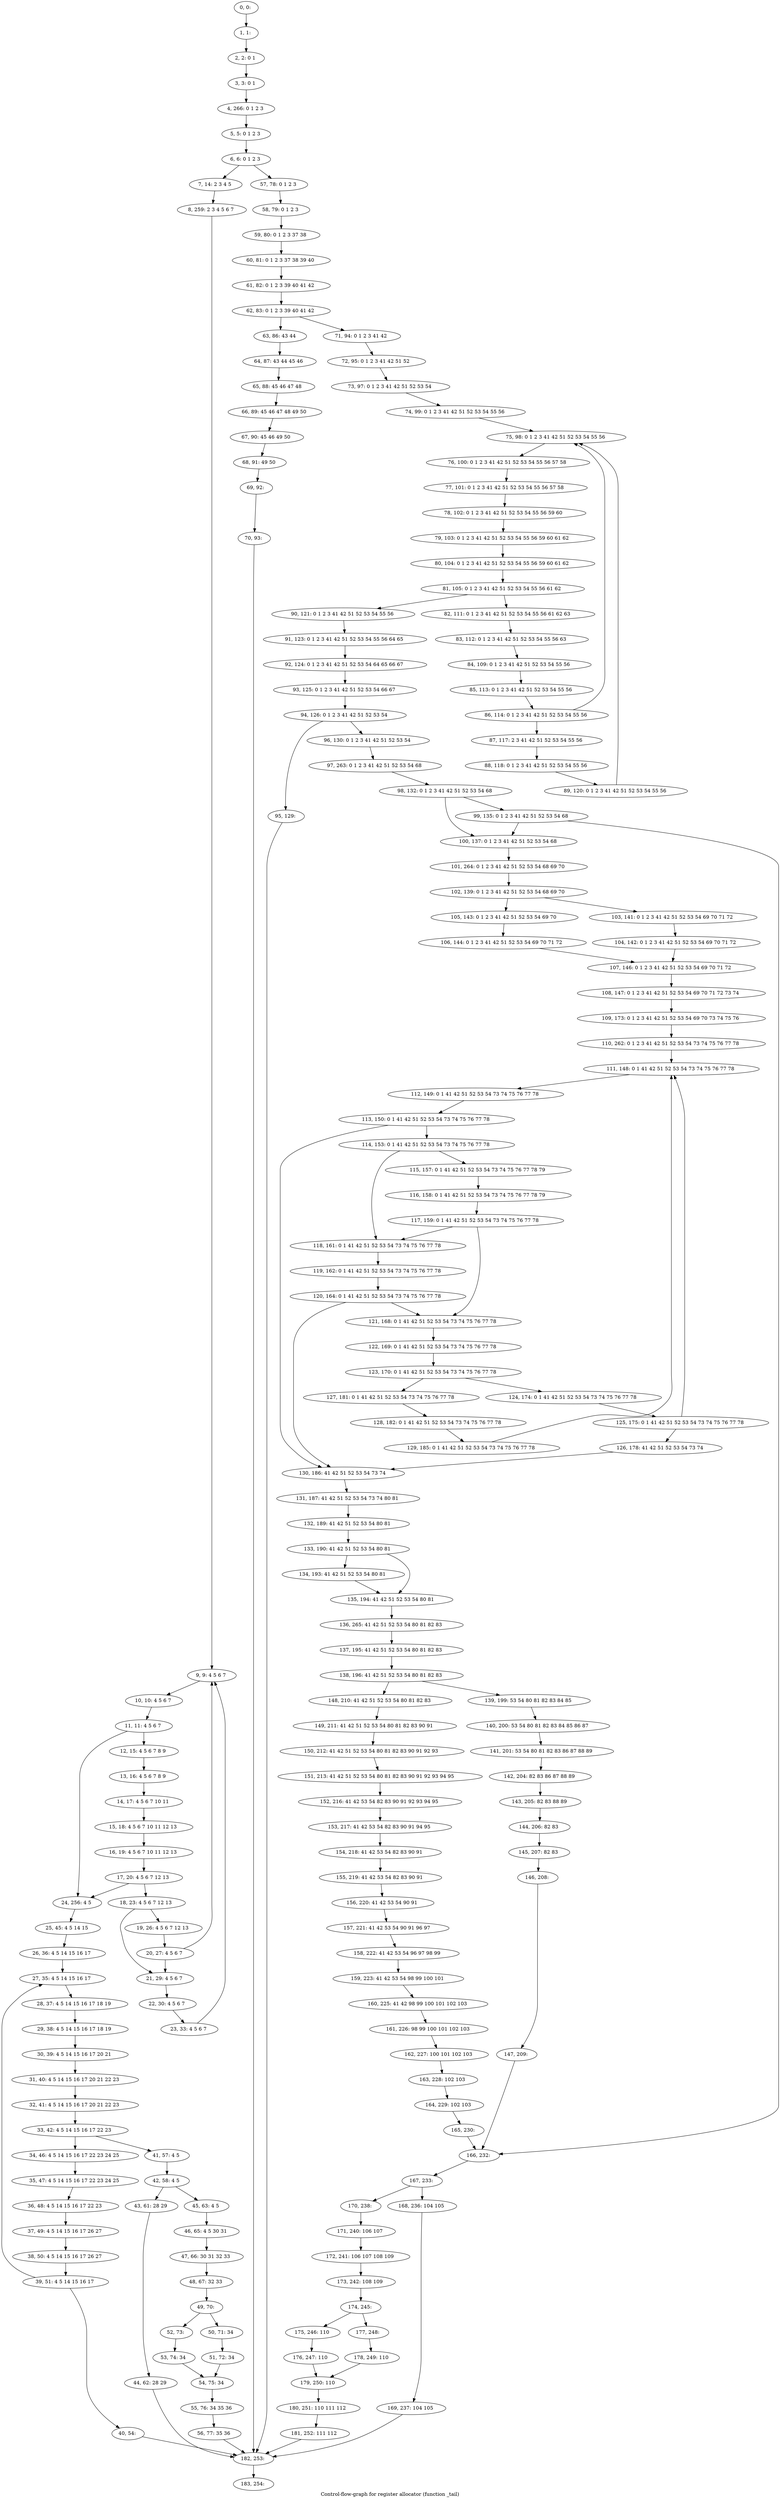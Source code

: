 digraph G {
graph [label="Control-flow-graph for register allocator (function _tail)"]
0[label="0, 0: "];
1[label="1, 1: "];
2[label="2, 2: 0 1 "];
3[label="3, 3: 0 1 "];
4[label="4, 266: 0 1 2 3 "];
5[label="5, 5: 0 1 2 3 "];
6[label="6, 6: 0 1 2 3 "];
7[label="7, 14: 2 3 4 5 "];
8[label="8, 259: 2 3 4 5 6 7 "];
9[label="9, 9: 4 5 6 7 "];
10[label="10, 10: 4 5 6 7 "];
11[label="11, 11: 4 5 6 7 "];
12[label="12, 15: 4 5 6 7 8 9 "];
13[label="13, 16: 4 5 6 7 8 9 "];
14[label="14, 17: 4 5 6 7 10 11 "];
15[label="15, 18: 4 5 6 7 10 11 12 13 "];
16[label="16, 19: 4 5 6 7 10 11 12 13 "];
17[label="17, 20: 4 5 6 7 12 13 "];
18[label="18, 23: 4 5 6 7 12 13 "];
19[label="19, 26: 4 5 6 7 12 13 "];
20[label="20, 27: 4 5 6 7 "];
21[label="21, 29: 4 5 6 7 "];
22[label="22, 30: 4 5 6 7 "];
23[label="23, 33: 4 5 6 7 "];
24[label="24, 256: 4 5 "];
25[label="25, 45: 4 5 14 15 "];
26[label="26, 36: 4 5 14 15 16 17 "];
27[label="27, 35: 4 5 14 15 16 17 "];
28[label="28, 37: 4 5 14 15 16 17 18 19 "];
29[label="29, 38: 4 5 14 15 16 17 18 19 "];
30[label="30, 39: 4 5 14 15 16 17 20 21 "];
31[label="31, 40: 4 5 14 15 16 17 20 21 22 23 "];
32[label="32, 41: 4 5 14 15 16 17 20 21 22 23 "];
33[label="33, 42: 4 5 14 15 16 17 22 23 "];
34[label="34, 46: 4 5 14 15 16 17 22 23 24 25 "];
35[label="35, 47: 4 5 14 15 16 17 22 23 24 25 "];
36[label="36, 48: 4 5 14 15 16 17 22 23 "];
37[label="37, 49: 4 5 14 15 16 17 26 27 "];
38[label="38, 50: 4 5 14 15 16 17 26 27 "];
39[label="39, 51: 4 5 14 15 16 17 "];
40[label="40, 54: "];
41[label="41, 57: 4 5 "];
42[label="42, 58: 4 5 "];
43[label="43, 61: 28 29 "];
44[label="44, 62: 28 29 "];
45[label="45, 63: 4 5 "];
46[label="46, 65: 4 5 30 31 "];
47[label="47, 66: 30 31 32 33 "];
48[label="48, 67: 32 33 "];
49[label="49, 70: "];
50[label="50, 71: 34 "];
51[label="51, 72: 34 "];
52[label="52, 73: "];
53[label="53, 74: 34 "];
54[label="54, 75: 34 "];
55[label="55, 76: 34 35 36 "];
56[label="56, 77: 35 36 "];
57[label="57, 78: 0 1 2 3 "];
58[label="58, 79: 0 1 2 3 "];
59[label="59, 80: 0 1 2 3 37 38 "];
60[label="60, 81: 0 1 2 3 37 38 39 40 "];
61[label="61, 82: 0 1 2 3 39 40 41 42 "];
62[label="62, 83: 0 1 2 3 39 40 41 42 "];
63[label="63, 86: 43 44 "];
64[label="64, 87: 43 44 45 46 "];
65[label="65, 88: 45 46 47 48 "];
66[label="66, 89: 45 46 47 48 49 50 "];
67[label="67, 90: 45 46 49 50 "];
68[label="68, 91: 49 50 "];
69[label="69, 92: "];
70[label="70, 93: "];
71[label="71, 94: 0 1 2 3 41 42 "];
72[label="72, 95: 0 1 2 3 41 42 51 52 "];
73[label="73, 97: 0 1 2 3 41 42 51 52 53 54 "];
74[label="74, 99: 0 1 2 3 41 42 51 52 53 54 55 56 "];
75[label="75, 98: 0 1 2 3 41 42 51 52 53 54 55 56 "];
76[label="76, 100: 0 1 2 3 41 42 51 52 53 54 55 56 57 58 "];
77[label="77, 101: 0 1 2 3 41 42 51 52 53 54 55 56 57 58 "];
78[label="78, 102: 0 1 2 3 41 42 51 52 53 54 55 56 59 60 "];
79[label="79, 103: 0 1 2 3 41 42 51 52 53 54 55 56 59 60 61 62 "];
80[label="80, 104: 0 1 2 3 41 42 51 52 53 54 55 56 59 60 61 62 "];
81[label="81, 105: 0 1 2 3 41 42 51 52 53 54 55 56 61 62 "];
82[label="82, 111: 0 1 2 3 41 42 51 52 53 54 55 56 61 62 63 "];
83[label="83, 112: 0 1 2 3 41 42 51 52 53 54 55 56 63 "];
84[label="84, 109: 0 1 2 3 41 42 51 52 53 54 55 56 "];
85[label="85, 113: 0 1 2 3 41 42 51 52 53 54 55 56 "];
86[label="86, 114: 0 1 2 3 41 42 51 52 53 54 55 56 "];
87[label="87, 117: 2 3 41 42 51 52 53 54 55 56 "];
88[label="88, 118: 0 1 2 3 41 42 51 52 53 54 55 56 "];
89[label="89, 120: 0 1 2 3 41 42 51 52 53 54 55 56 "];
90[label="90, 121: 0 1 2 3 41 42 51 52 53 54 55 56 "];
91[label="91, 123: 0 1 2 3 41 42 51 52 53 54 55 56 64 65 "];
92[label="92, 124: 0 1 2 3 41 42 51 52 53 54 64 65 66 67 "];
93[label="93, 125: 0 1 2 3 41 42 51 52 53 54 66 67 "];
94[label="94, 126: 0 1 2 3 41 42 51 52 53 54 "];
95[label="95, 129: "];
96[label="96, 130: 0 1 2 3 41 42 51 52 53 54 "];
97[label="97, 263: 0 1 2 3 41 42 51 52 53 54 68 "];
98[label="98, 132: 0 1 2 3 41 42 51 52 53 54 68 "];
99[label="99, 135: 0 1 2 3 41 42 51 52 53 54 68 "];
100[label="100, 137: 0 1 2 3 41 42 51 52 53 54 68 "];
101[label="101, 264: 0 1 2 3 41 42 51 52 53 54 68 69 70 "];
102[label="102, 139: 0 1 2 3 41 42 51 52 53 54 68 69 70 "];
103[label="103, 141: 0 1 2 3 41 42 51 52 53 54 69 70 71 72 "];
104[label="104, 142: 0 1 2 3 41 42 51 52 53 54 69 70 71 72 "];
105[label="105, 143: 0 1 2 3 41 42 51 52 53 54 69 70 "];
106[label="106, 144: 0 1 2 3 41 42 51 52 53 54 69 70 71 72 "];
107[label="107, 146: 0 1 2 3 41 42 51 52 53 54 69 70 71 72 "];
108[label="108, 147: 0 1 2 3 41 42 51 52 53 54 69 70 71 72 73 74 "];
109[label="109, 173: 0 1 2 3 41 42 51 52 53 54 69 70 73 74 75 76 "];
110[label="110, 262: 0 1 2 3 41 42 51 52 53 54 73 74 75 76 77 78 "];
111[label="111, 148: 0 1 41 42 51 52 53 54 73 74 75 76 77 78 "];
112[label="112, 149: 0 1 41 42 51 52 53 54 73 74 75 76 77 78 "];
113[label="113, 150: 0 1 41 42 51 52 53 54 73 74 75 76 77 78 "];
114[label="114, 153: 0 1 41 42 51 52 53 54 73 74 75 76 77 78 "];
115[label="115, 157: 0 1 41 42 51 52 53 54 73 74 75 76 77 78 79 "];
116[label="116, 158: 0 1 41 42 51 52 53 54 73 74 75 76 77 78 79 "];
117[label="117, 159: 0 1 41 42 51 52 53 54 73 74 75 76 77 78 "];
118[label="118, 161: 0 1 41 42 51 52 53 54 73 74 75 76 77 78 "];
119[label="119, 162: 0 1 41 42 51 52 53 54 73 74 75 76 77 78 "];
120[label="120, 164: 0 1 41 42 51 52 53 54 73 74 75 76 77 78 "];
121[label="121, 168: 0 1 41 42 51 52 53 54 73 74 75 76 77 78 "];
122[label="122, 169: 0 1 41 42 51 52 53 54 73 74 75 76 77 78 "];
123[label="123, 170: 0 1 41 42 51 52 53 54 73 74 75 76 77 78 "];
124[label="124, 174: 0 1 41 42 51 52 53 54 73 74 75 76 77 78 "];
125[label="125, 175: 0 1 41 42 51 52 53 54 73 74 75 76 77 78 "];
126[label="126, 178: 41 42 51 52 53 54 73 74 "];
127[label="127, 181: 0 1 41 42 51 52 53 54 73 74 75 76 77 78 "];
128[label="128, 182: 0 1 41 42 51 52 53 54 73 74 75 76 77 78 "];
129[label="129, 185: 0 1 41 42 51 52 53 54 73 74 75 76 77 78 "];
130[label="130, 186: 41 42 51 52 53 54 73 74 "];
131[label="131, 187: 41 42 51 52 53 54 73 74 80 81 "];
132[label="132, 189: 41 42 51 52 53 54 80 81 "];
133[label="133, 190: 41 42 51 52 53 54 80 81 "];
134[label="134, 193: 41 42 51 52 53 54 80 81 "];
135[label="135, 194: 41 42 51 52 53 54 80 81 "];
136[label="136, 265: 41 42 51 52 53 54 80 81 82 83 "];
137[label="137, 195: 41 42 51 52 53 54 80 81 82 83 "];
138[label="138, 196: 41 42 51 52 53 54 80 81 82 83 "];
139[label="139, 199: 53 54 80 81 82 83 84 85 "];
140[label="140, 200: 53 54 80 81 82 83 84 85 86 87 "];
141[label="141, 201: 53 54 80 81 82 83 86 87 88 89 "];
142[label="142, 204: 82 83 86 87 88 89 "];
143[label="143, 205: 82 83 88 89 "];
144[label="144, 206: 82 83 "];
145[label="145, 207: 82 83 "];
146[label="146, 208: "];
147[label="147, 209: "];
148[label="148, 210: 41 42 51 52 53 54 80 81 82 83 "];
149[label="149, 211: 41 42 51 52 53 54 80 81 82 83 90 91 "];
150[label="150, 212: 41 42 51 52 53 54 80 81 82 83 90 91 92 93 "];
151[label="151, 213: 41 42 51 52 53 54 80 81 82 83 90 91 92 93 94 95 "];
152[label="152, 216: 41 42 53 54 82 83 90 91 92 93 94 95 "];
153[label="153, 217: 41 42 53 54 82 83 90 91 94 95 "];
154[label="154, 218: 41 42 53 54 82 83 90 91 "];
155[label="155, 219: 41 42 53 54 82 83 90 91 "];
156[label="156, 220: 41 42 53 54 90 91 "];
157[label="157, 221: 41 42 53 54 90 91 96 97 "];
158[label="158, 222: 41 42 53 54 96 97 98 99 "];
159[label="159, 223: 41 42 53 54 98 99 100 101 "];
160[label="160, 225: 41 42 98 99 100 101 102 103 "];
161[label="161, 226: 98 99 100 101 102 103 "];
162[label="162, 227: 100 101 102 103 "];
163[label="163, 228: 102 103 "];
164[label="164, 229: 102 103 "];
165[label="165, 230: "];
166[label="166, 232: "];
167[label="167, 233: "];
168[label="168, 236: 104 105 "];
169[label="169, 237: 104 105 "];
170[label="170, 238: "];
171[label="171, 240: 106 107 "];
172[label="172, 241: 106 107 108 109 "];
173[label="173, 242: 108 109 "];
174[label="174, 245: "];
175[label="175, 246: 110 "];
176[label="176, 247: 110 "];
177[label="177, 248: "];
178[label="178, 249: 110 "];
179[label="179, 250: 110 "];
180[label="180, 251: 110 111 112 "];
181[label="181, 252: 111 112 "];
182[label="182, 253: "];
183[label="183, 254: "];
0->1 ;
1->2 ;
2->3 ;
3->4 ;
4->5 ;
5->6 ;
6->7 ;
6->57 ;
7->8 ;
8->9 ;
9->10 ;
10->11 ;
11->12 ;
11->24 ;
12->13 ;
13->14 ;
14->15 ;
15->16 ;
16->17 ;
17->18 ;
17->24 ;
18->19 ;
18->21 ;
19->20 ;
20->21 ;
20->9 ;
21->22 ;
22->23 ;
23->9 ;
24->25 ;
25->26 ;
26->27 ;
27->28 ;
28->29 ;
29->30 ;
30->31 ;
31->32 ;
32->33 ;
33->34 ;
33->41 ;
34->35 ;
35->36 ;
36->37 ;
37->38 ;
38->39 ;
39->40 ;
39->27 ;
40->182 ;
41->42 ;
42->43 ;
42->45 ;
43->44 ;
44->182 ;
45->46 ;
46->47 ;
47->48 ;
48->49 ;
49->50 ;
49->52 ;
50->51 ;
51->54 ;
52->53 ;
53->54 ;
54->55 ;
55->56 ;
56->182 ;
57->58 ;
58->59 ;
59->60 ;
60->61 ;
61->62 ;
62->63 ;
62->71 ;
63->64 ;
64->65 ;
65->66 ;
66->67 ;
67->68 ;
68->69 ;
69->70 ;
70->182 ;
71->72 ;
72->73 ;
73->74 ;
74->75 ;
75->76 ;
76->77 ;
77->78 ;
78->79 ;
79->80 ;
80->81 ;
81->82 ;
81->90 ;
82->83 ;
83->84 ;
84->85 ;
85->86 ;
86->87 ;
86->75 ;
87->88 ;
88->89 ;
89->75 ;
90->91 ;
91->92 ;
92->93 ;
93->94 ;
94->95 ;
94->96 ;
95->182 ;
96->97 ;
97->98 ;
98->99 ;
98->100 ;
99->100 ;
99->166 ;
100->101 ;
101->102 ;
102->103 ;
102->105 ;
103->104 ;
104->107 ;
105->106 ;
106->107 ;
107->108 ;
108->109 ;
109->110 ;
110->111 ;
111->112 ;
112->113 ;
113->114 ;
113->130 ;
114->115 ;
114->118 ;
115->116 ;
116->117 ;
117->118 ;
117->121 ;
118->119 ;
119->120 ;
120->121 ;
120->130 ;
121->122 ;
122->123 ;
123->124 ;
123->127 ;
124->125 ;
125->126 ;
125->111 ;
126->130 ;
127->128 ;
128->129 ;
129->111 ;
130->131 ;
131->132 ;
132->133 ;
133->134 ;
133->135 ;
134->135 ;
135->136 ;
136->137 ;
137->138 ;
138->139 ;
138->148 ;
139->140 ;
140->141 ;
141->142 ;
142->143 ;
143->144 ;
144->145 ;
145->146 ;
146->147 ;
147->166 ;
148->149 ;
149->150 ;
150->151 ;
151->152 ;
152->153 ;
153->154 ;
154->155 ;
155->156 ;
156->157 ;
157->158 ;
158->159 ;
159->160 ;
160->161 ;
161->162 ;
162->163 ;
163->164 ;
164->165 ;
165->166 ;
166->167 ;
167->168 ;
167->170 ;
168->169 ;
169->182 ;
170->171 ;
171->172 ;
172->173 ;
173->174 ;
174->175 ;
174->177 ;
175->176 ;
176->179 ;
177->178 ;
178->179 ;
179->180 ;
180->181 ;
181->182 ;
182->183 ;
}
